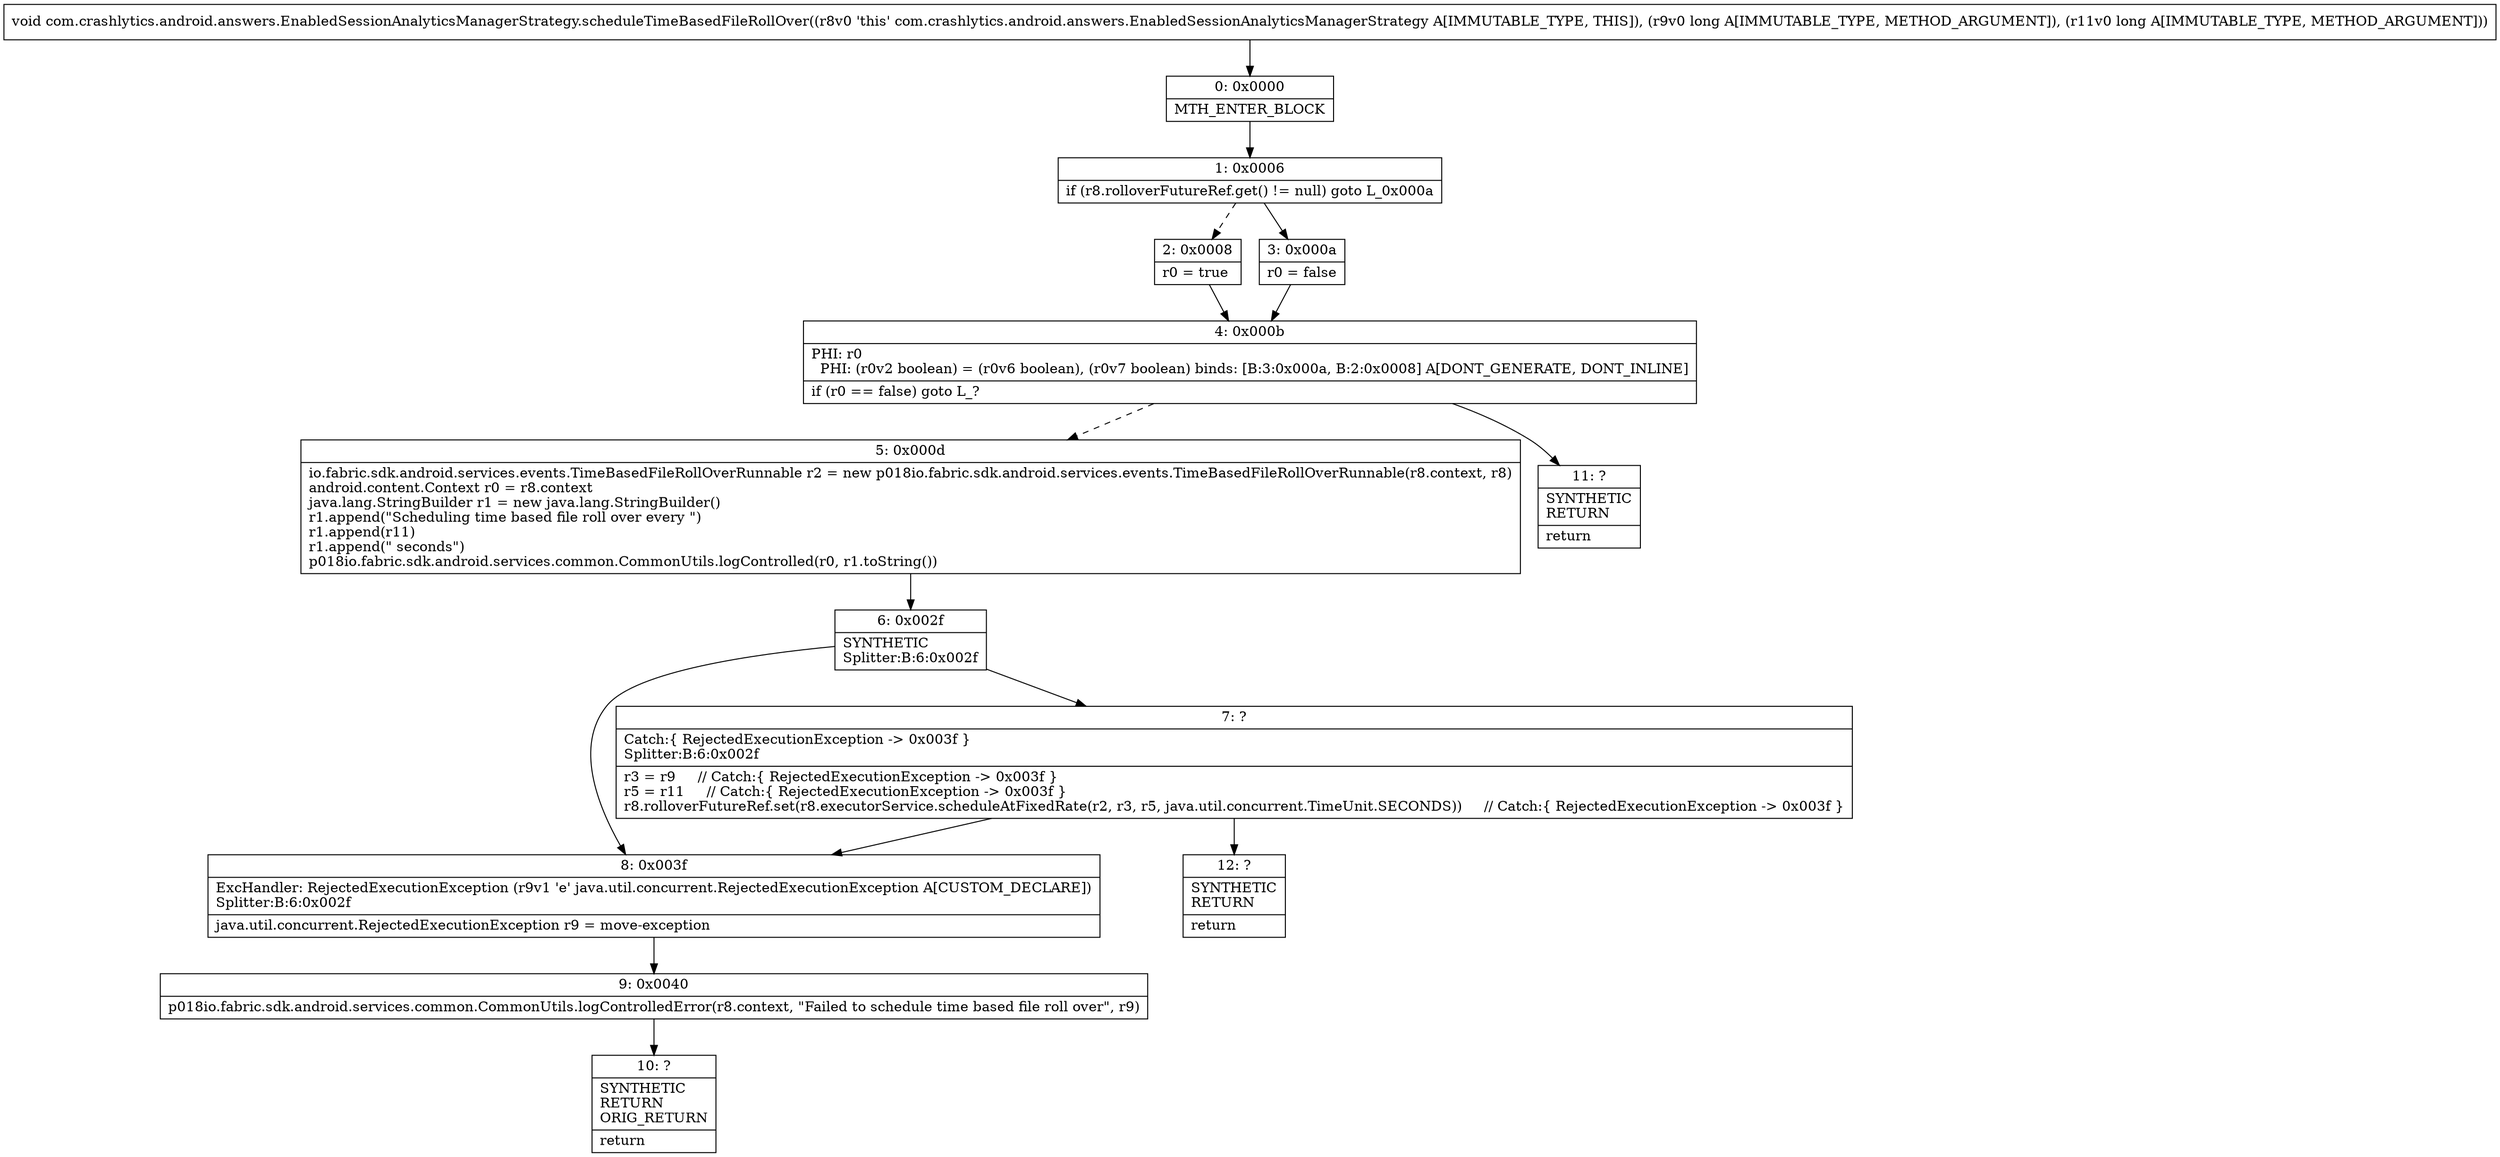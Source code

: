 digraph "CFG forcom.crashlytics.android.answers.EnabledSessionAnalyticsManagerStrategy.scheduleTimeBasedFileRollOver(JJ)V" {
Node_0 [shape=record,label="{0\:\ 0x0000|MTH_ENTER_BLOCK\l}"];
Node_1 [shape=record,label="{1\:\ 0x0006|if (r8.rolloverFutureRef.get() != null) goto L_0x000a\l}"];
Node_2 [shape=record,label="{2\:\ 0x0008|r0 = true\l}"];
Node_3 [shape=record,label="{3\:\ 0x000a|r0 = false\l}"];
Node_4 [shape=record,label="{4\:\ 0x000b|PHI: r0 \l  PHI: (r0v2 boolean) = (r0v6 boolean), (r0v7 boolean) binds: [B:3:0x000a, B:2:0x0008] A[DONT_GENERATE, DONT_INLINE]\l|if (r0 == false) goto L_?\l}"];
Node_5 [shape=record,label="{5\:\ 0x000d|io.fabric.sdk.android.services.events.TimeBasedFileRollOverRunnable r2 = new p018io.fabric.sdk.android.services.events.TimeBasedFileRollOverRunnable(r8.context, r8)\landroid.content.Context r0 = r8.context\ljava.lang.StringBuilder r1 = new java.lang.StringBuilder()\lr1.append(\"Scheduling time based file roll over every \")\lr1.append(r11)\lr1.append(\" seconds\")\lp018io.fabric.sdk.android.services.common.CommonUtils.logControlled(r0, r1.toString())\l}"];
Node_6 [shape=record,label="{6\:\ 0x002f|SYNTHETIC\lSplitter:B:6:0x002f\l}"];
Node_7 [shape=record,label="{7\:\ ?|Catch:\{ RejectedExecutionException \-\> 0x003f \}\lSplitter:B:6:0x002f\l|r3 = r9     \/\/ Catch:\{ RejectedExecutionException \-\> 0x003f \}\lr5 = r11     \/\/ Catch:\{ RejectedExecutionException \-\> 0x003f \}\lr8.rolloverFutureRef.set(r8.executorService.scheduleAtFixedRate(r2, r3, r5, java.util.concurrent.TimeUnit.SECONDS))     \/\/ Catch:\{ RejectedExecutionException \-\> 0x003f \}\l}"];
Node_8 [shape=record,label="{8\:\ 0x003f|ExcHandler: RejectedExecutionException (r9v1 'e' java.util.concurrent.RejectedExecutionException A[CUSTOM_DECLARE])\lSplitter:B:6:0x002f\l|java.util.concurrent.RejectedExecutionException r9 = move\-exception\l}"];
Node_9 [shape=record,label="{9\:\ 0x0040|p018io.fabric.sdk.android.services.common.CommonUtils.logControlledError(r8.context, \"Failed to schedule time based file roll over\", r9)\l}"];
Node_10 [shape=record,label="{10\:\ ?|SYNTHETIC\lRETURN\lORIG_RETURN\l|return\l}"];
Node_11 [shape=record,label="{11\:\ ?|SYNTHETIC\lRETURN\l|return\l}"];
Node_12 [shape=record,label="{12\:\ ?|SYNTHETIC\lRETURN\l|return\l}"];
MethodNode[shape=record,label="{void com.crashlytics.android.answers.EnabledSessionAnalyticsManagerStrategy.scheduleTimeBasedFileRollOver((r8v0 'this' com.crashlytics.android.answers.EnabledSessionAnalyticsManagerStrategy A[IMMUTABLE_TYPE, THIS]), (r9v0 long A[IMMUTABLE_TYPE, METHOD_ARGUMENT]), (r11v0 long A[IMMUTABLE_TYPE, METHOD_ARGUMENT])) }"];
MethodNode -> Node_0;
Node_0 -> Node_1;
Node_1 -> Node_2[style=dashed];
Node_1 -> Node_3;
Node_2 -> Node_4;
Node_3 -> Node_4;
Node_4 -> Node_5[style=dashed];
Node_4 -> Node_11;
Node_5 -> Node_6;
Node_6 -> Node_7;
Node_6 -> Node_8;
Node_7 -> Node_8;
Node_7 -> Node_12;
Node_8 -> Node_9;
Node_9 -> Node_10;
}

